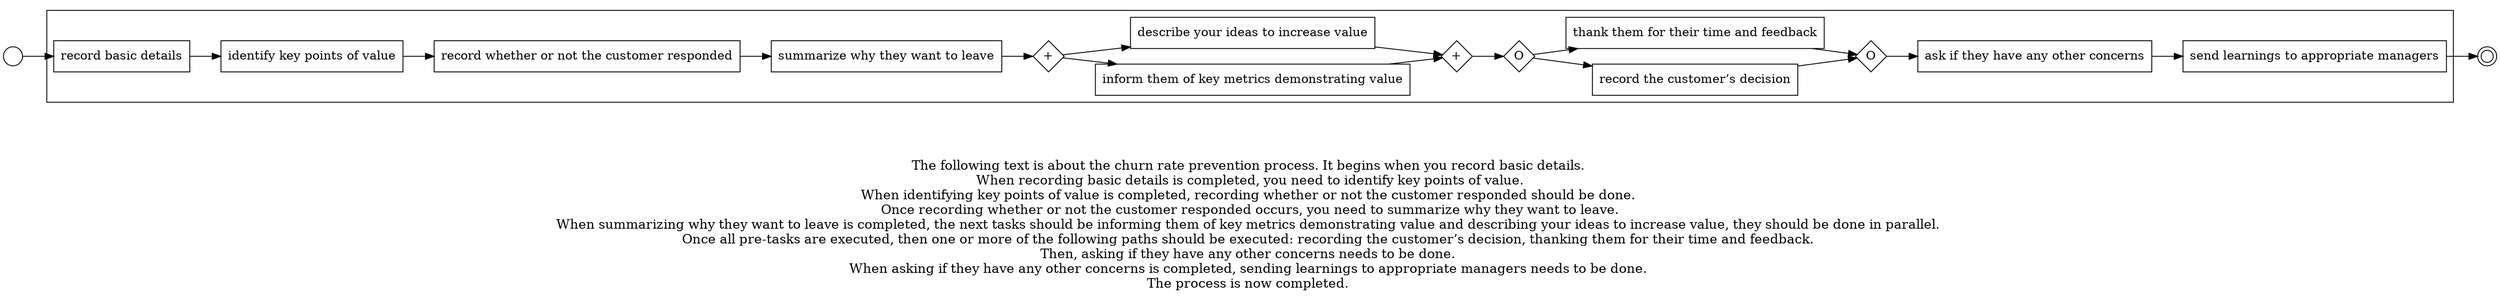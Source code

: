 digraph churn_rate_prevention_process_3 {
	graph [rankdir=LR]
	START_NODE [label="" shape=circle width=0.3]
	subgraph CLUSTER_0 {
		"record basic details" [shape=box]
		"identify key points of value" [shape=box]
		"record basic details" -> "identify key points of value"
		"record whether or not the customer responded" [shape=box]
		"identify key points of value" -> "record whether or not the customer responded"
		"summarize why they want to leave" [shape=box]
		"record whether or not the customer responded" -> "summarize why they want to leave"
		"AND_SPLIT--5. Retention incentives_J2W3" [label="+" fixedsize=true shape=diamond width=0.5]
		"summarize why they want to leave" -> "AND_SPLIT--5. Retention incentives_J2W3"
		"inform them of key metrics demonstrating value" [shape=box]
		"AND_SPLIT--5. Retention incentives_J2W3" -> "inform them of key metrics demonstrating value"
		"describe your ideas to increase value" [shape=box]
		"AND_SPLIT--5. Retention incentives_J2W3" -> "describe your ideas to increase value"
		"AND_JOIN--5. Retention incentives_J2W3" [label="+" fixedsize=true shape=diamond width=0.5]
		"inform them of key metrics demonstrating value" -> "AND_JOIN--5. Retention incentives_J2W3"
		"describe your ideas to increase value" -> "AND_JOIN--5. Retention incentives_J2W3"
		"OR_SPLIT--6. Outcome_FO30" [label=O fixedsize=true shape=diamond width=0.5]
		"AND_JOIN--5. Retention incentives_J2W3" -> "OR_SPLIT--6. Outcome_FO30"
		"record the customer’s decision" [shape=box]
		"OR_SPLIT--6. Outcome_FO30" -> "record the customer’s decision"
		"thank them for their time and feedback" [shape=box]
		"OR_SPLIT--6. Outcome_FO30" -> "thank them for their time and feedback"
		"OR_JOIN--6. Outcome_FO30" [label=O fixedsize=true shape=diamond width=0.5]
		"record the customer’s decision" -> "OR_JOIN--6. Outcome_FO30"
		"thank them for their time and feedback" -> "OR_JOIN--6. Outcome_FO30"
		"ask if they have any other concerns" [shape=box]
		"OR_JOIN--6. Outcome_FO30" -> "ask if they have any other concerns"
		"send learnings to appropriate managers" [shape=box]
		"ask if they have any other concerns" -> "send learnings to appropriate managers"
	}
	START_NODE -> "record basic details"
	END_NODE [label="" shape=doublecircle width=0.2]
	"send learnings to appropriate managers" -> END_NODE
	fontsize=15 label="\n\n
The following text is about the churn rate prevention process. It begins when you record basic details. 
When recording basic details is completed, you need to identify key points of value.
When identifying key points of value is completed, recording whether or not the customer responded should be done. 
Once recording whether or not the customer responded occurs, you need to summarize why they want to leave.
When summarizing why they want to leave is completed, the next tasks should be informing them of key metrics demonstrating value and describing your ideas to increase value, they should be done in parallel. 
Once all pre-tasks are executed, then one or more of the following paths should be executed: recording the customer’s decision, thanking them for their time and feedback. 
Then, asking if they have any other concerns needs to be done. 
When asking if they have any other concerns is completed, sending learnings to appropriate managers needs to be done. 
The process is now completed. 
"
}
